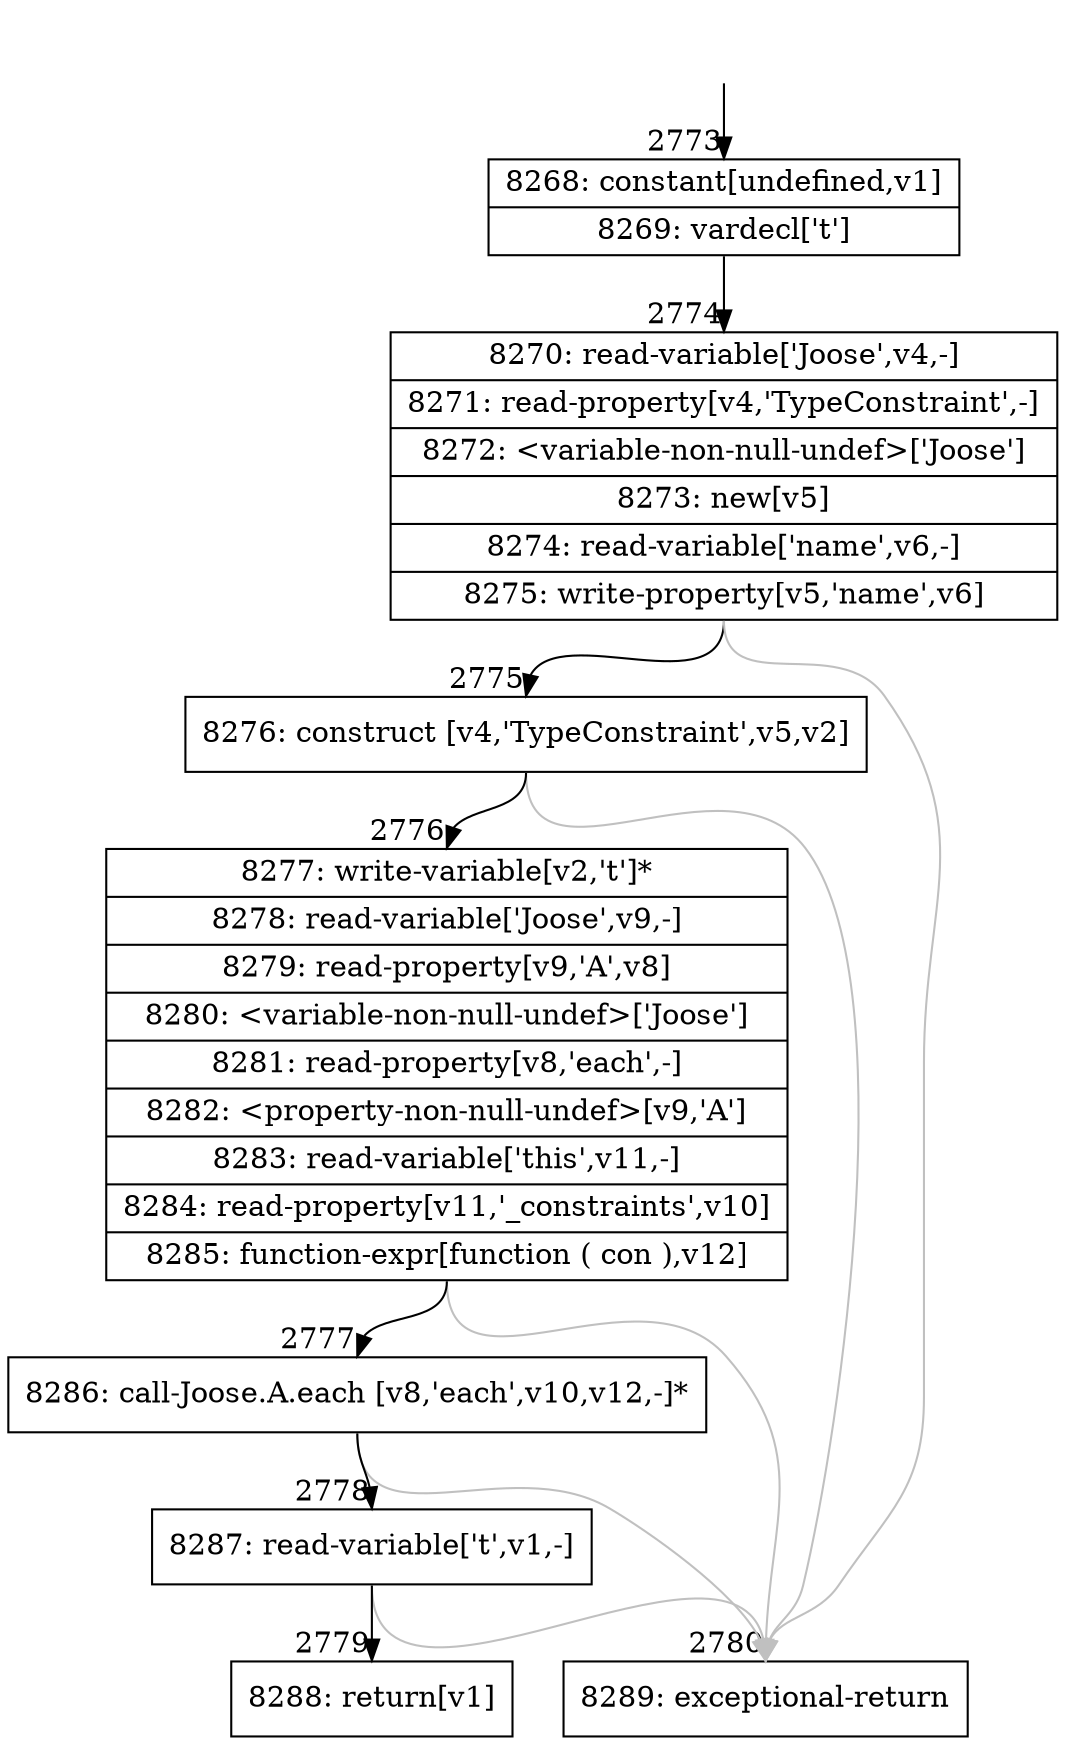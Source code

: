 digraph {
rankdir="TD"
BB_entry301[shape=none,label=""];
BB_entry301 -> BB2773 [tailport=s, headport=n, headlabel="    2773"]
BB2773 [shape=record label="{8268: constant[undefined,v1]|8269: vardecl['t']}" ] 
BB2773 -> BB2774 [tailport=s, headport=n, headlabel="      2774"]
BB2774 [shape=record label="{8270: read-variable['Joose',v4,-]|8271: read-property[v4,'TypeConstraint',-]|8272: \<variable-non-null-undef\>['Joose']|8273: new[v5]|8274: read-variable['name',v6,-]|8275: write-property[v5,'name',v6]}" ] 
BB2774 -> BB2775 [tailport=s, headport=n, headlabel="      2775"]
BB2774 -> BB2780 [tailport=s, headport=n, color=gray, headlabel="      2780"]
BB2775 [shape=record label="{8276: construct [v4,'TypeConstraint',v5,v2]}" ] 
BB2775 -> BB2776 [tailport=s, headport=n, headlabel="      2776"]
BB2775 -> BB2780 [tailport=s, headport=n, color=gray]
BB2776 [shape=record label="{8277: write-variable[v2,'t']*|8278: read-variable['Joose',v9,-]|8279: read-property[v9,'A',v8]|8280: \<variable-non-null-undef\>['Joose']|8281: read-property[v8,'each',-]|8282: \<property-non-null-undef\>[v9,'A']|8283: read-variable['this',v11,-]|8284: read-property[v11,'_constraints',v10]|8285: function-expr[function ( con ),v12]}" ] 
BB2776 -> BB2777 [tailport=s, headport=n, headlabel="      2777"]
BB2776 -> BB2780 [tailport=s, headport=n, color=gray]
BB2777 [shape=record label="{8286: call-Joose.A.each [v8,'each',v10,v12,-]*}" ] 
BB2777 -> BB2778 [tailport=s, headport=n, headlabel="      2778"]
BB2777 -> BB2780 [tailport=s, headport=n, color=gray]
BB2778 [shape=record label="{8287: read-variable['t',v1,-]}" ] 
BB2778 -> BB2779 [tailport=s, headport=n, headlabel="      2779"]
BB2778 -> BB2780 [tailport=s, headport=n, color=gray]
BB2779 [shape=record label="{8288: return[v1]}" ] 
BB2780 [shape=record label="{8289: exceptional-return}" ] 
//#$~ 3217
}
